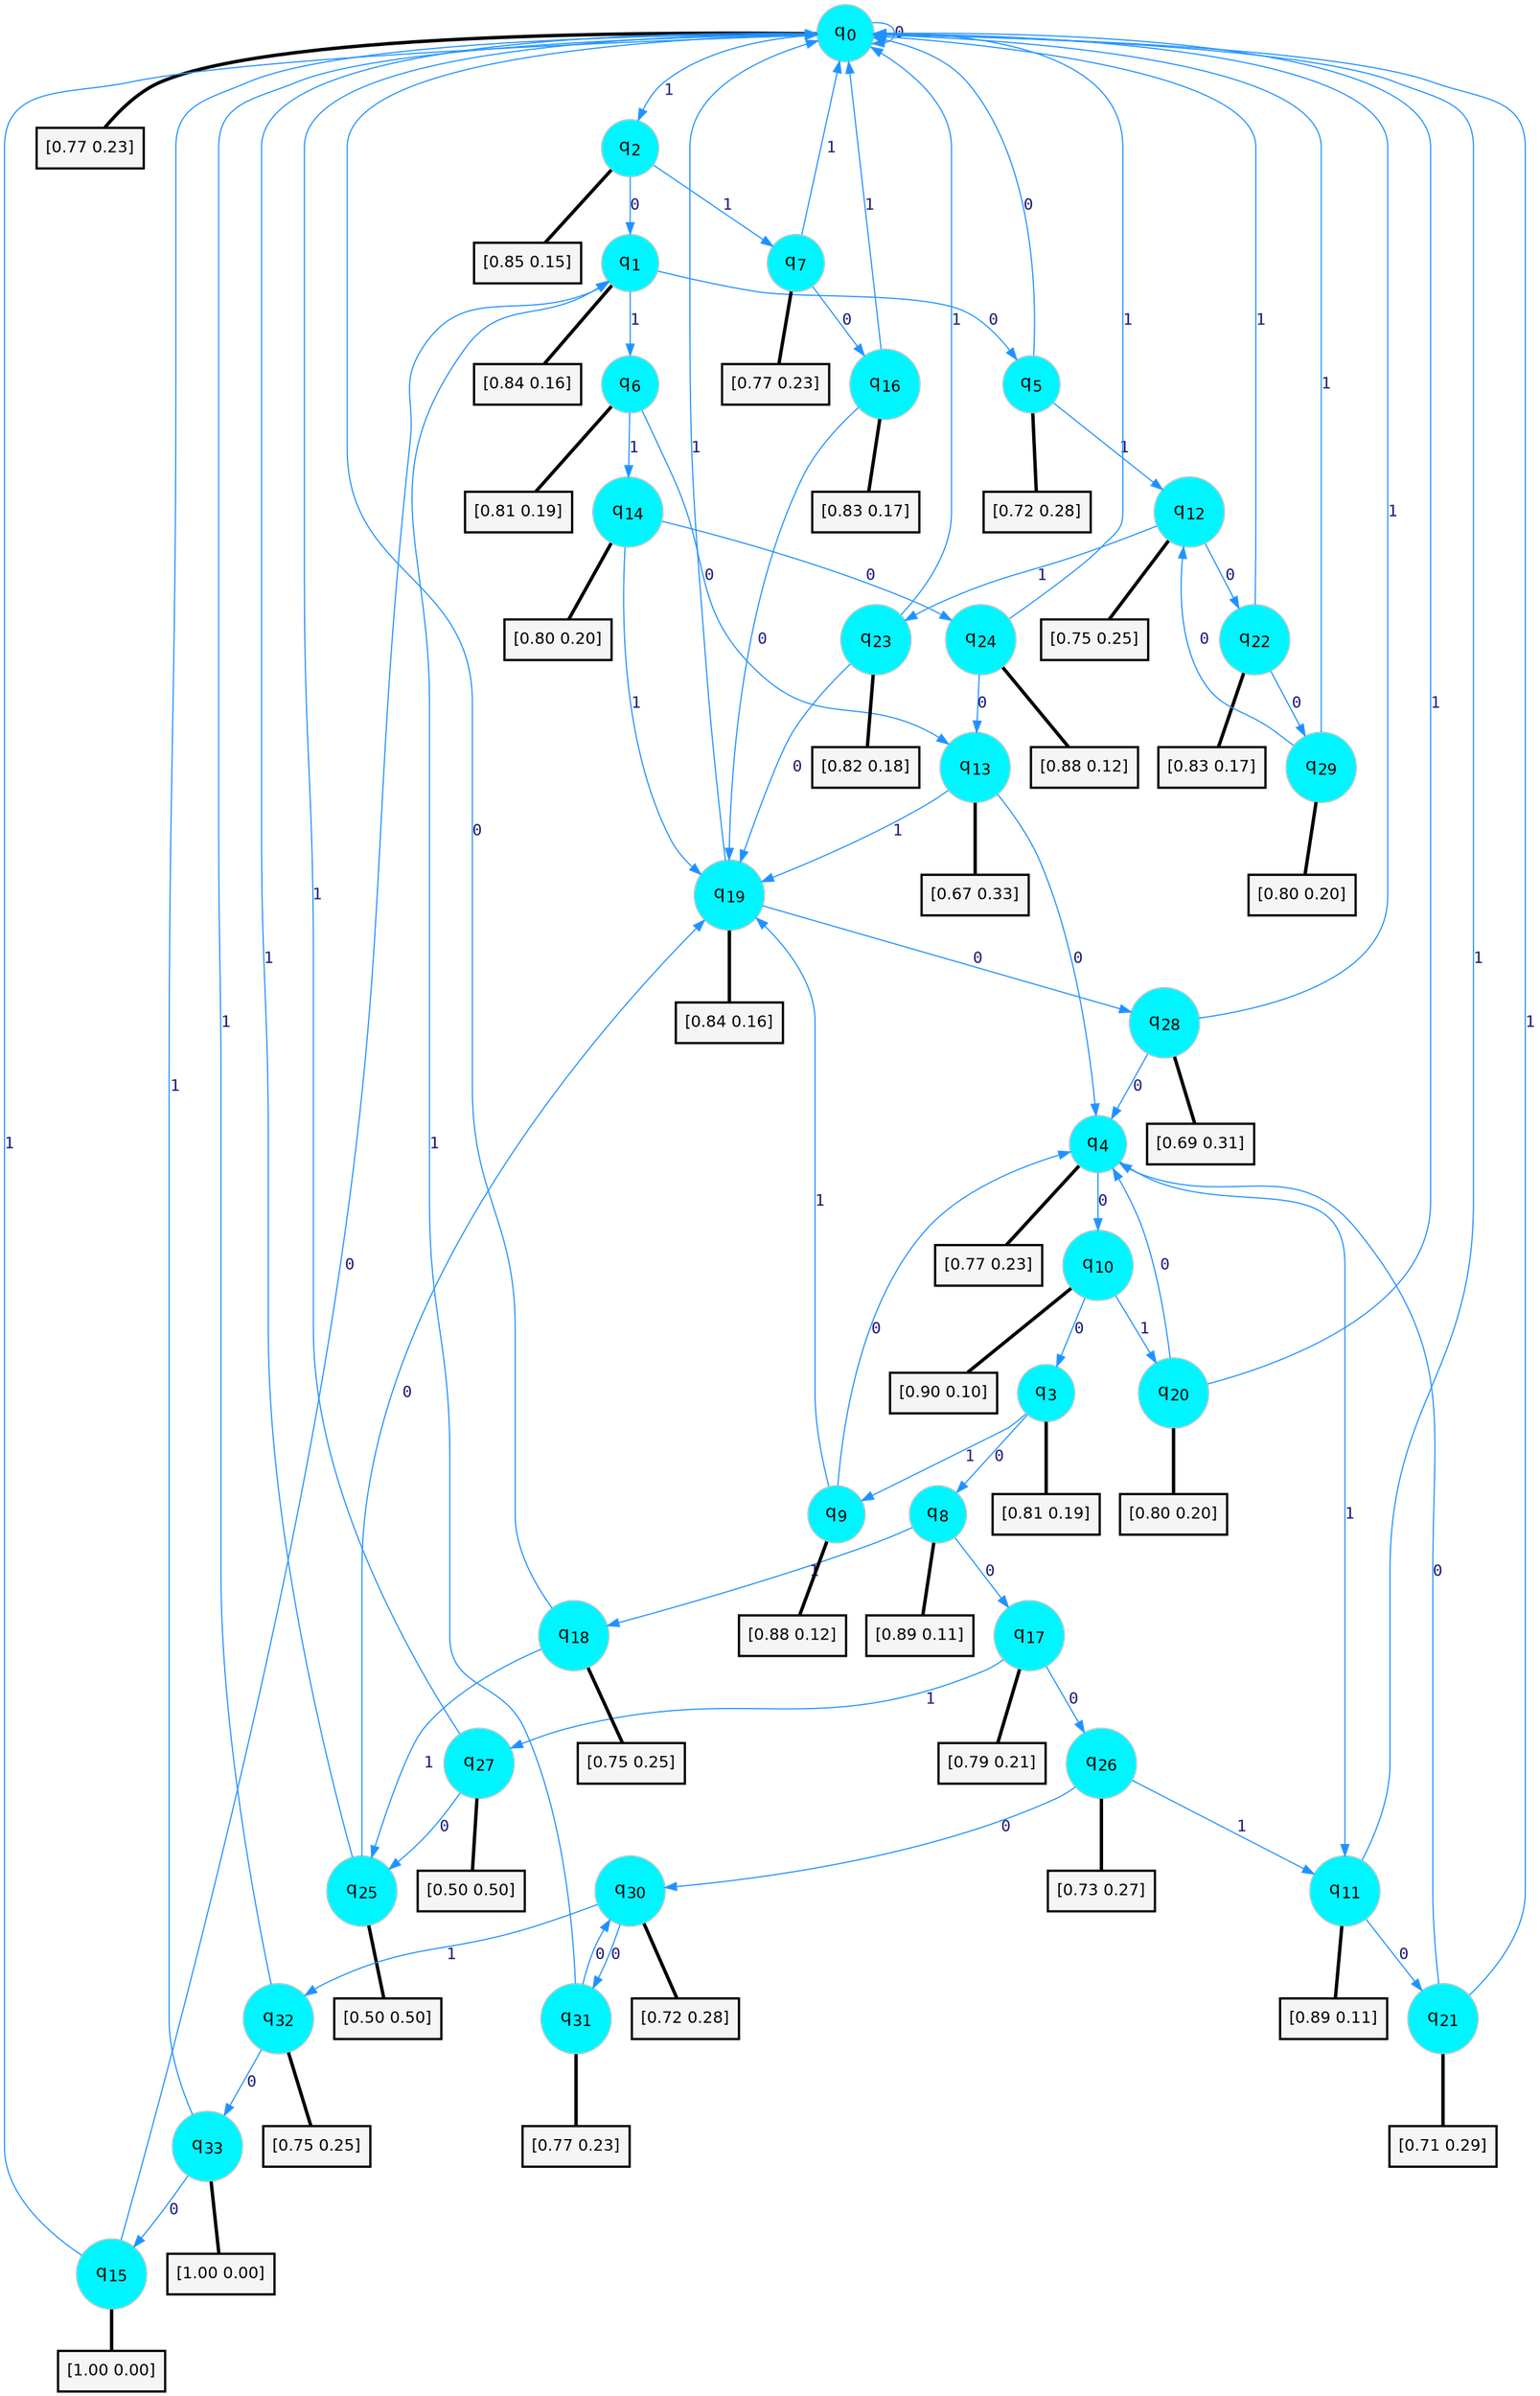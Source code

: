 digraph G {
graph [
bgcolor=transparent, dpi=300, rankdir=TD, size="40,25"];
node [
color=gray, fillcolor=turquoise1, fontcolor=black, fontname=Helvetica, fontsize=16, fontweight=bold, shape=circle, style=filled];
edge [
arrowsize=1, color=dodgerblue1, fontcolor=midnightblue, fontname=courier, fontweight=bold, penwidth=1, style=solid, weight=20];
0[label=<q<SUB>0</SUB>>];
1[label=<q<SUB>1</SUB>>];
2[label=<q<SUB>2</SUB>>];
3[label=<q<SUB>3</SUB>>];
4[label=<q<SUB>4</SUB>>];
5[label=<q<SUB>5</SUB>>];
6[label=<q<SUB>6</SUB>>];
7[label=<q<SUB>7</SUB>>];
8[label=<q<SUB>8</SUB>>];
9[label=<q<SUB>9</SUB>>];
10[label=<q<SUB>10</SUB>>];
11[label=<q<SUB>11</SUB>>];
12[label=<q<SUB>12</SUB>>];
13[label=<q<SUB>13</SUB>>];
14[label=<q<SUB>14</SUB>>];
15[label=<q<SUB>15</SUB>>];
16[label=<q<SUB>16</SUB>>];
17[label=<q<SUB>17</SUB>>];
18[label=<q<SUB>18</SUB>>];
19[label=<q<SUB>19</SUB>>];
20[label=<q<SUB>20</SUB>>];
21[label=<q<SUB>21</SUB>>];
22[label=<q<SUB>22</SUB>>];
23[label=<q<SUB>23</SUB>>];
24[label=<q<SUB>24</SUB>>];
25[label=<q<SUB>25</SUB>>];
26[label=<q<SUB>26</SUB>>];
27[label=<q<SUB>27</SUB>>];
28[label=<q<SUB>28</SUB>>];
29[label=<q<SUB>29</SUB>>];
30[label=<q<SUB>30</SUB>>];
31[label=<q<SUB>31</SUB>>];
32[label=<q<SUB>32</SUB>>];
33[label=<q<SUB>33</SUB>>];
34[label="[0.77 0.23]", shape=box,fontcolor=black, fontname=Helvetica, fontsize=14, penwidth=2, fillcolor=whitesmoke,color=black];
35[label="[0.84 0.16]", shape=box,fontcolor=black, fontname=Helvetica, fontsize=14, penwidth=2, fillcolor=whitesmoke,color=black];
36[label="[0.85 0.15]", shape=box,fontcolor=black, fontname=Helvetica, fontsize=14, penwidth=2, fillcolor=whitesmoke,color=black];
37[label="[0.81 0.19]", shape=box,fontcolor=black, fontname=Helvetica, fontsize=14, penwidth=2, fillcolor=whitesmoke,color=black];
38[label="[0.77 0.23]", shape=box,fontcolor=black, fontname=Helvetica, fontsize=14, penwidth=2, fillcolor=whitesmoke,color=black];
39[label="[0.72 0.28]", shape=box,fontcolor=black, fontname=Helvetica, fontsize=14, penwidth=2, fillcolor=whitesmoke,color=black];
40[label="[0.81 0.19]", shape=box,fontcolor=black, fontname=Helvetica, fontsize=14, penwidth=2, fillcolor=whitesmoke,color=black];
41[label="[0.77 0.23]", shape=box,fontcolor=black, fontname=Helvetica, fontsize=14, penwidth=2, fillcolor=whitesmoke,color=black];
42[label="[0.89 0.11]", shape=box,fontcolor=black, fontname=Helvetica, fontsize=14, penwidth=2, fillcolor=whitesmoke,color=black];
43[label="[0.88 0.12]", shape=box,fontcolor=black, fontname=Helvetica, fontsize=14, penwidth=2, fillcolor=whitesmoke,color=black];
44[label="[0.90 0.10]", shape=box,fontcolor=black, fontname=Helvetica, fontsize=14, penwidth=2, fillcolor=whitesmoke,color=black];
45[label="[0.89 0.11]", shape=box,fontcolor=black, fontname=Helvetica, fontsize=14, penwidth=2, fillcolor=whitesmoke,color=black];
46[label="[0.75 0.25]", shape=box,fontcolor=black, fontname=Helvetica, fontsize=14, penwidth=2, fillcolor=whitesmoke,color=black];
47[label="[0.67 0.33]", shape=box,fontcolor=black, fontname=Helvetica, fontsize=14, penwidth=2, fillcolor=whitesmoke,color=black];
48[label="[0.80 0.20]", shape=box,fontcolor=black, fontname=Helvetica, fontsize=14, penwidth=2, fillcolor=whitesmoke,color=black];
49[label="[1.00 0.00]", shape=box,fontcolor=black, fontname=Helvetica, fontsize=14, penwidth=2, fillcolor=whitesmoke,color=black];
50[label="[0.83 0.17]", shape=box,fontcolor=black, fontname=Helvetica, fontsize=14, penwidth=2, fillcolor=whitesmoke,color=black];
51[label="[0.79 0.21]", shape=box,fontcolor=black, fontname=Helvetica, fontsize=14, penwidth=2, fillcolor=whitesmoke,color=black];
52[label="[0.75 0.25]", shape=box,fontcolor=black, fontname=Helvetica, fontsize=14, penwidth=2, fillcolor=whitesmoke,color=black];
53[label="[0.84 0.16]", shape=box,fontcolor=black, fontname=Helvetica, fontsize=14, penwidth=2, fillcolor=whitesmoke,color=black];
54[label="[0.80 0.20]", shape=box,fontcolor=black, fontname=Helvetica, fontsize=14, penwidth=2, fillcolor=whitesmoke,color=black];
55[label="[0.71 0.29]", shape=box,fontcolor=black, fontname=Helvetica, fontsize=14, penwidth=2, fillcolor=whitesmoke,color=black];
56[label="[0.83 0.17]", shape=box,fontcolor=black, fontname=Helvetica, fontsize=14, penwidth=2, fillcolor=whitesmoke,color=black];
57[label="[0.82 0.18]", shape=box,fontcolor=black, fontname=Helvetica, fontsize=14, penwidth=2, fillcolor=whitesmoke,color=black];
58[label="[0.88 0.12]", shape=box,fontcolor=black, fontname=Helvetica, fontsize=14, penwidth=2, fillcolor=whitesmoke,color=black];
59[label="[0.50 0.50]", shape=box,fontcolor=black, fontname=Helvetica, fontsize=14, penwidth=2, fillcolor=whitesmoke,color=black];
60[label="[0.73 0.27]", shape=box,fontcolor=black, fontname=Helvetica, fontsize=14, penwidth=2, fillcolor=whitesmoke,color=black];
61[label="[0.50 0.50]", shape=box,fontcolor=black, fontname=Helvetica, fontsize=14, penwidth=2, fillcolor=whitesmoke,color=black];
62[label="[0.69 0.31]", shape=box,fontcolor=black, fontname=Helvetica, fontsize=14, penwidth=2, fillcolor=whitesmoke,color=black];
63[label="[0.80 0.20]", shape=box,fontcolor=black, fontname=Helvetica, fontsize=14, penwidth=2, fillcolor=whitesmoke,color=black];
64[label="[0.72 0.28]", shape=box,fontcolor=black, fontname=Helvetica, fontsize=14, penwidth=2, fillcolor=whitesmoke,color=black];
65[label="[0.77 0.23]", shape=box,fontcolor=black, fontname=Helvetica, fontsize=14, penwidth=2, fillcolor=whitesmoke,color=black];
66[label="[0.75 0.25]", shape=box,fontcolor=black, fontname=Helvetica, fontsize=14, penwidth=2, fillcolor=whitesmoke,color=black];
67[label="[1.00 0.00]", shape=box,fontcolor=black, fontname=Helvetica, fontsize=14, penwidth=2, fillcolor=whitesmoke,color=black];
0->0 [label=0];
0->2 [label=1];
0->34 [arrowhead=none, penwidth=3,color=black];
1->5 [label=0];
1->6 [label=1];
1->35 [arrowhead=none, penwidth=3,color=black];
2->1 [label=0];
2->7 [label=1];
2->36 [arrowhead=none, penwidth=3,color=black];
3->8 [label=0];
3->9 [label=1];
3->37 [arrowhead=none, penwidth=3,color=black];
4->10 [label=0];
4->11 [label=1];
4->38 [arrowhead=none, penwidth=3,color=black];
5->0 [label=0];
5->12 [label=1];
5->39 [arrowhead=none, penwidth=3,color=black];
6->13 [label=0];
6->14 [label=1];
6->40 [arrowhead=none, penwidth=3,color=black];
7->16 [label=0];
7->0 [label=1];
7->41 [arrowhead=none, penwidth=3,color=black];
8->17 [label=0];
8->18 [label=1];
8->42 [arrowhead=none, penwidth=3,color=black];
9->4 [label=0];
9->19 [label=1];
9->43 [arrowhead=none, penwidth=3,color=black];
10->3 [label=0];
10->20 [label=1];
10->44 [arrowhead=none, penwidth=3,color=black];
11->21 [label=0];
11->0 [label=1];
11->45 [arrowhead=none, penwidth=3,color=black];
12->22 [label=0];
12->23 [label=1];
12->46 [arrowhead=none, penwidth=3,color=black];
13->4 [label=0];
13->19 [label=1];
13->47 [arrowhead=none, penwidth=3,color=black];
14->24 [label=0];
14->19 [label=1];
14->48 [arrowhead=none, penwidth=3,color=black];
15->1 [label=0];
15->0 [label=1];
15->49 [arrowhead=none, penwidth=3,color=black];
16->19 [label=0];
16->0 [label=1];
16->50 [arrowhead=none, penwidth=3,color=black];
17->26 [label=0];
17->27 [label=1];
17->51 [arrowhead=none, penwidth=3,color=black];
18->0 [label=0];
18->25 [label=1];
18->52 [arrowhead=none, penwidth=3,color=black];
19->28 [label=0];
19->0 [label=1];
19->53 [arrowhead=none, penwidth=3,color=black];
20->4 [label=0];
20->0 [label=1];
20->54 [arrowhead=none, penwidth=3,color=black];
21->4 [label=0];
21->0 [label=1];
21->55 [arrowhead=none, penwidth=3,color=black];
22->29 [label=0];
22->0 [label=1];
22->56 [arrowhead=none, penwidth=3,color=black];
23->19 [label=0];
23->0 [label=1];
23->57 [arrowhead=none, penwidth=3,color=black];
24->13 [label=0];
24->0 [label=1];
24->58 [arrowhead=none, penwidth=3,color=black];
25->19 [label=0];
25->0 [label=1];
25->59 [arrowhead=none, penwidth=3,color=black];
26->30 [label=0];
26->11 [label=1];
26->60 [arrowhead=none, penwidth=3,color=black];
27->25 [label=0];
27->0 [label=1];
27->61 [arrowhead=none, penwidth=3,color=black];
28->4 [label=0];
28->0 [label=1];
28->62 [arrowhead=none, penwidth=3,color=black];
29->12 [label=0];
29->0 [label=1];
29->63 [arrowhead=none, penwidth=3,color=black];
30->31 [label=0];
30->32 [label=1];
30->64 [arrowhead=none, penwidth=3,color=black];
31->30 [label=0];
31->1 [label=1];
31->65 [arrowhead=none, penwidth=3,color=black];
32->33 [label=0];
32->0 [label=1];
32->66 [arrowhead=none, penwidth=3,color=black];
33->15 [label=0];
33->0 [label=1];
33->67 [arrowhead=none, penwidth=3,color=black];
}
